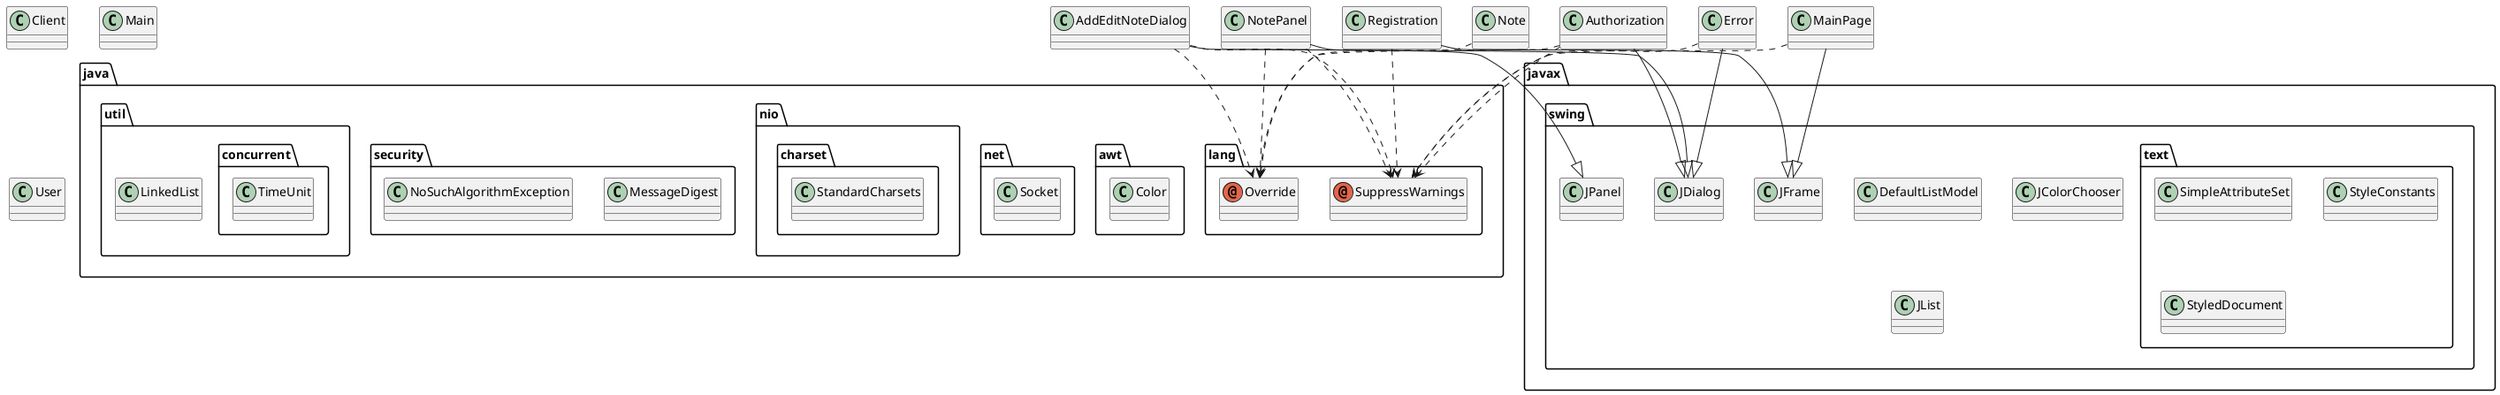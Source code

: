 @startuml
annotation java.lang.Override
annotation java.lang.SuppressWarnings
class AddEditNoteDialog
class Authorization
class Client
class Error
class Main
class MainPage
class Note
class NotePanel
class Registration
class User
class java.awt.Color
class java.net.Socket
class java.nio.charset.StandardCharsets
class java.security.MessageDigest
class java.security.NoSuchAlgorithmException
class java.util.LinkedList
class java.util.concurrent.TimeUnit
class javax.swing.DefaultListModel
class javax.swing.JColorChooser
class javax.swing.JDialog
class javax.swing.JFrame
class javax.swing.JList
class javax.swing.JPanel
class javax.swing.text.SimpleAttributeSet
class javax.swing.text.StyleConstants
class javax.swing.text.StyledDocument
AddEditNoteDialog ..> java.lang.Override
AddEditNoteDialog ..> java.lang.SuppressWarnings
AddEditNoteDialog --|> javax.swing.JDialog
Authorization ..> java.lang.Override
Authorization ..> java.lang.SuppressWarnings
Authorization --|> javax.swing.JDialog
Error ..> java.lang.SuppressWarnings
Error --|> javax.swing.JDialog
MainPage ..> java.lang.SuppressWarnings
MainPage --|> javax.swing.JFrame
Note ..> java.lang.Override
NotePanel ..> java.lang.Override
NotePanel ..> java.lang.SuppressWarnings
NotePanel --|> javax.swing.JPanel
Registration ..> java.lang.SuppressWarnings
Registration --|> javax.swing.JFrame
@enduml